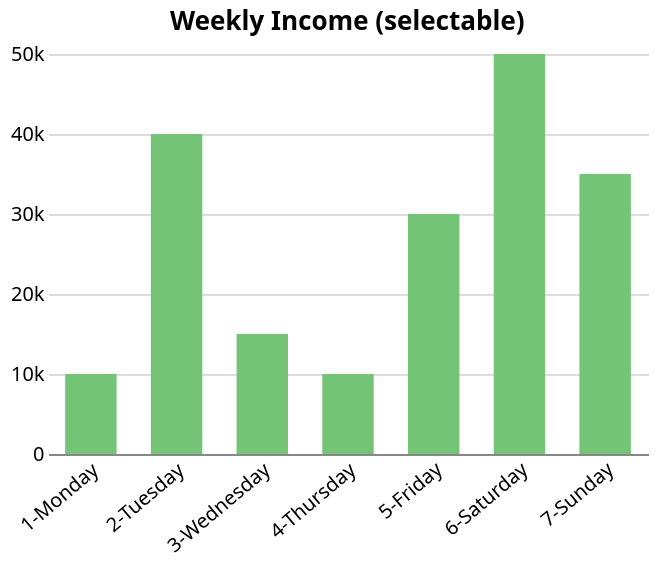 {"$schema":"https://vega.github.io/schema/vega-lite/v2.json","title":"Weekly Income (selectable)","width":300,"data":{"values":[{"day":"1-Monday","amount":10000},{"day":"2-Tuesday","amount":40000},{"day":"3-Wednesday","amount":15000},{"day":"4-Thursday","amount":10000},{"day":"5-Friday","amount":30000},{"day":"6-Saturday","amount":50000},{"day":"7-Sunday","amount":35000}]},"mark":"bar","selection":{"pts":{"type":"single","encodings":["x"]}},"encoding":{"x":{"field":"day","type":"nominal","axis":{"labelAngle":-40,"title":"","ticks":false},"scale":{"paddingInner":0.4}},"y":{"field":"amount","type":"quantitative","axis":{"title":"","ticks":false,"domain":false,"format":".0s"}},"color":{"condition":{"selection":"pts","value":"#74c476"},"value":"#d9d9d9"}},"config":{"view":{"strokeWidth":0}}}